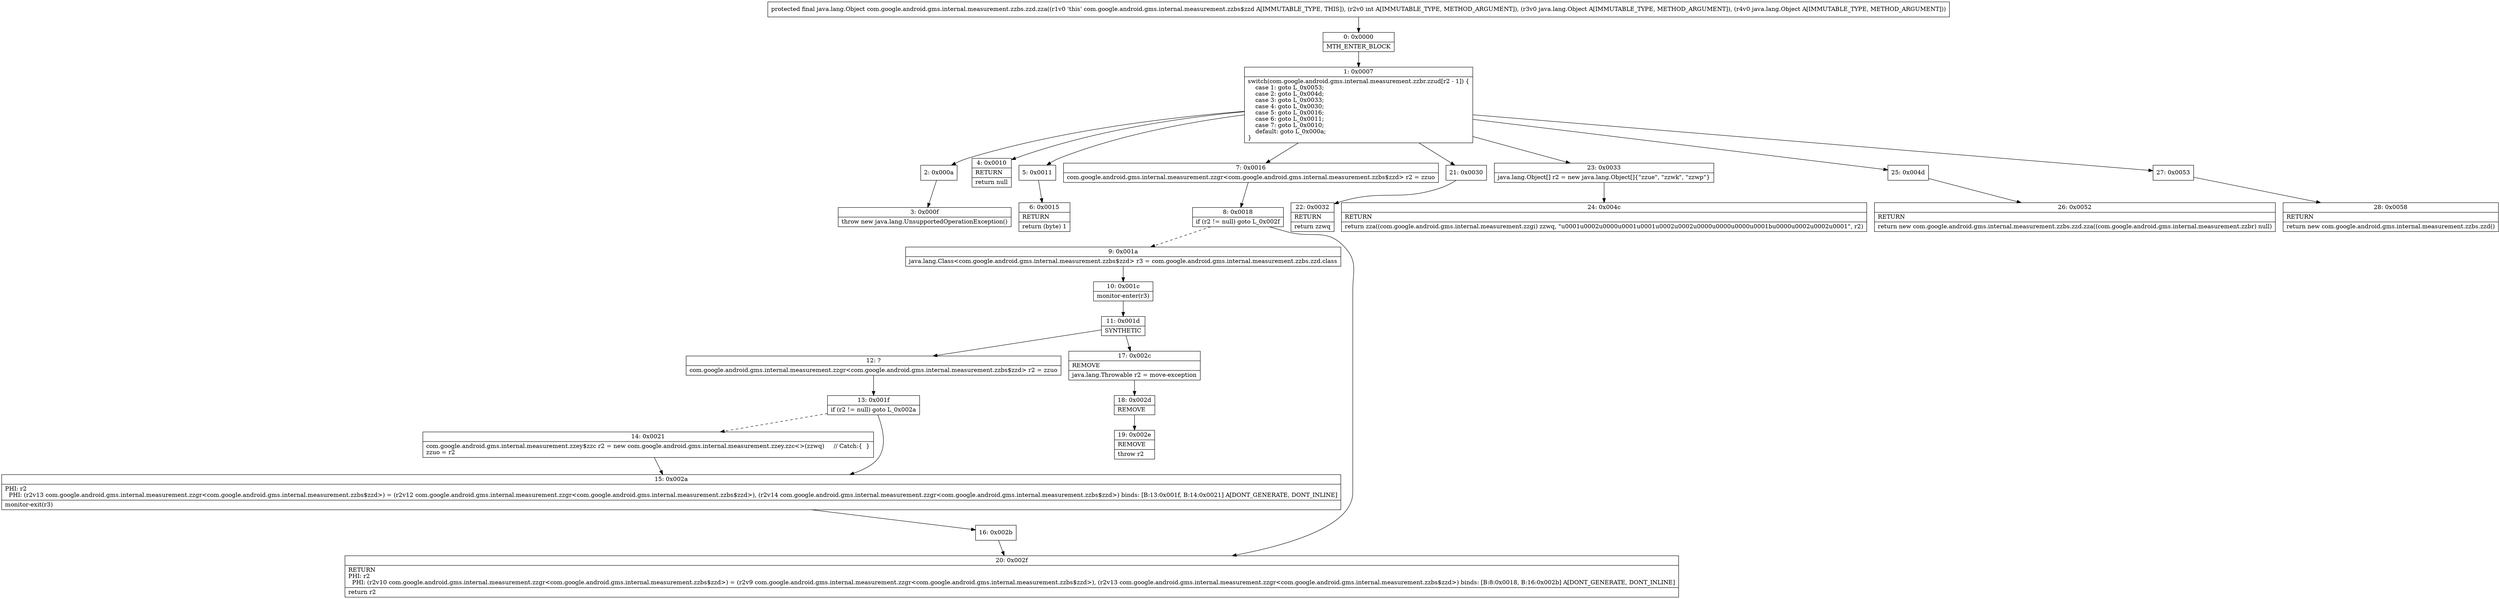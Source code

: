 digraph "CFG forcom.google.android.gms.internal.measurement.zzbs.zzd.zza(ILjava\/lang\/Object;Ljava\/lang\/Object;)Ljava\/lang\/Object;" {
Node_0 [shape=record,label="{0\:\ 0x0000|MTH_ENTER_BLOCK\l}"];
Node_1 [shape=record,label="{1\:\ 0x0007|switch(com.google.android.gms.internal.measurement.zzbr.zzud[r2 \- 1]) \{\l    case 1: goto L_0x0053;\l    case 2: goto L_0x004d;\l    case 3: goto L_0x0033;\l    case 4: goto L_0x0030;\l    case 5: goto L_0x0016;\l    case 6: goto L_0x0011;\l    case 7: goto L_0x0010;\l    default: goto L_0x000a;\l\}\l}"];
Node_2 [shape=record,label="{2\:\ 0x000a}"];
Node_3 [shape=record,label="{3\:\ 0x000f|throw new java.lang.UnsupportedOperationException()\l}"];
Node_4 [shape=record,label="{4\:\ 0x0010|RETURN\l|return null\l}"];
Node_5 [shape=record,label="{5\:\ 0x0011}"];
Node_6 [shape=record,label="{6\:\ 0x0015|RETURN\l|return (byte) 1\l}"];
Node_7 [shape=record,label="{7\:\ 0x0016|com.google.android.gms.internal.measurement.zzgr\<com.google.android.gms.internal.measurement.zzbs$zzd\> r2 = zzuo\l}"];
Node_8 [shape=record,label="{8\:\ 0x0018|if (r2 != null) goto L_0x002f\l}"];
Node_9 [shape=record,label="{9\:\ 0x001a|java.lang.Class\<com.google.android.gms.internal.measurement.zzbs$zzd\> r3 = com.google.android.gms.internal.measurement.zzbs.zzd.class\l}"];
Node_10 [shape=record,label="{10\:\ 0x001c|monitor\-enter(r3)\l}"];
Node_11 [shape=record,label="{11\:\ 0x001d|SYNTHETIC\l}"];
Node_12 [shape=record,label="{12\:\ ?|com.google.android.gms.internal.measurement.zzgr\<com.google.android.gms.internal.measurement.zzbs$zzd\> r2 = zzuo\l}"];
Node_13 [shape=record,label="{13\:\ 0x001f|if (r2 != null) goto L_0x002a\l}"];
Node_14 [shape=record,label="{14\:\ 0x0021|com.google.android.gms.internal.measurement.zzey$zzc r2 = new com.google.android.gms.internal.measurement.zzey.zzc\<\>(zzwq)     \/\/ Catch:\{  \}\lzzuo = r2\l}"];
Node_15 [shape=record,label="{15\:\ 0x002a|PHI: r2 \l  PHI: (r2v13 com.google.android.gms.internal.measurement.zzgr\<com.google.android.gms.internal.measurement.zzbs$zzd\>) = (r2v12 com.google.android.gms.internal.measurement.zzgr\<com.google.android.gms.internal.measurement.zzbs$zzd\>), (r2v14 com.google.android.gms.internal.measurement.zzgr\<com.google.android.gms.internal.measurement.zzbs$zzd\>) binds: [B:13:0x001f, B:14:0x0021] A[DONT_GENERATE, DONT_INLINE]\l|monitor\-exit(r3)\l}"];
Node_16 [shape=record,label="{16\:\ 0x002b}"];
Node_17 [shape=record,label="{17\:\ 0x002c|REMOVE\l|java.lang.Throwable r2 = move\-exception\l}"];
Node_18 [shape=record,label="{18\:\ 0x002d|REMOVE\l}"];
Node_19 [shape=record,label="{19\:\ 0x002e|REMOVE\l|throw r2\l}"];
Node_20 [shape=record,label="{20\:\ 0x002f|RETURN\lPHI: r2 \l  PHI: (r2v10 com.google.android.gms.internal.measurement.zzgr\<com.google.android.gms.internal.measurement.zzbs$zzd\>) = (r2v9 com.google.android.gms.internal.measurement.zzgr\<com.google.android.gms.internal.measurement.zzbs$zzd\>), (r2v13 com.google.android.gms.internal.measurement.zzgr\<com.google.android.gms.internal.measurement.zzbs$zzd\>) binds: [B:8:0x0018, B:16:0x002b] A[DONT_GENERATE, DONT_INLINE]\l|return r2\l}"];
Node_21 [shape=record,label="{21\:\ 0x0030}"];
Node_22 [shape=record,label="{22\:\ 0x0032|RETURN\l|return zzwq\l}"];
Node_23 [shape=record,label="{23\:\ 0x0033|java.lang.Object[] r2 = new java.lang.Object[]\{\"zzue\", \"zzwk\", \"zzwp\"\}\l}"];
Node_24 [shape=record,label="{24\:\ 0x004c|RETURN\l|return zza((com.google.android.gms.internal.measurement.zzgi) zzwq, \"u0001u0002u0000u0001u0001u0002u0002u0000u0000u0000u0001bu0000u0002u0002u0001\", r2)\l}"];
Node_25 [shape=record,label="{25\:\ 0x004d}"];
Node_26 [shape=record,label="{26\:\ 0x0052|RETURN\l|return new com.google.android.gms.internal.measurement.zzbs.zzd.zza((com.google.android.gms.internal.measurement.zzbr) null)\l}"];
Node_27 [shape=record,label="{27\:\ 0x0053}"];
Node_28 [shape=record,label="{28\:\ 0x0058|RETURN\l|return new com.google.android.gms.internal.measurement.zzbs.zzd()\l}"];
MethodNode[shape=record,label="{protected final java.lang.Object com.google.android.gms.internal.measurement.zzbs.zzd.zza((r1v0 'this' com.google.android.gms.internal.measurement.zzbs$zzd A[IMMUTABLE_TYPE, THIS]), (r2v0 int A[IMMUTABLE_TYPE, METHOD_ARGUMENT]), (r3v0 java.lang.Object A[IMMUTABLE_TYPE, METHOD_ARGUMENT]), (r4v0 java.lang.Object A[IMMUTABLE_TYPE, METHOD_ARGUMENT])) }"];
MethodNode -> Node_0;
Node_0 -> Node_1;
Node_1 -> Node_2;
Node_1 -> Node_4;
Node_1 -> Node_5;
Node_1 -> Node_7;
Node_1 -> Node_21;
Node_1 -> Node_23;
Node_1 -> Node_25;
Node_1 -> Node_27;
Node_2 -> Node_3;
Node_5 -> Node_6;
Node_7 -> Node_8;
Node_8 -> Node_9[style=dashed];
Node_8 -> Node_20;
Node_9 -> Node_10;
Node_10 -> Node_11;
Node_11 -> Node_12;
Node_11 -> Node_17;
Node_12 -> Node_13;
Node_13 -> Node_14[style=dashed];
Node_13 -> Node_15;
Node_14 -> Node_15;
Node_15 -> Node_16;
Node_16 -> Node_20;
Node_17 -> Node_18;
Node_18 -> Node_19;
Node_21 -> Node_22;
Node_23 -> Node_24;
Node_25 -> Node_26;
Node_27 -> Node_28;
}

